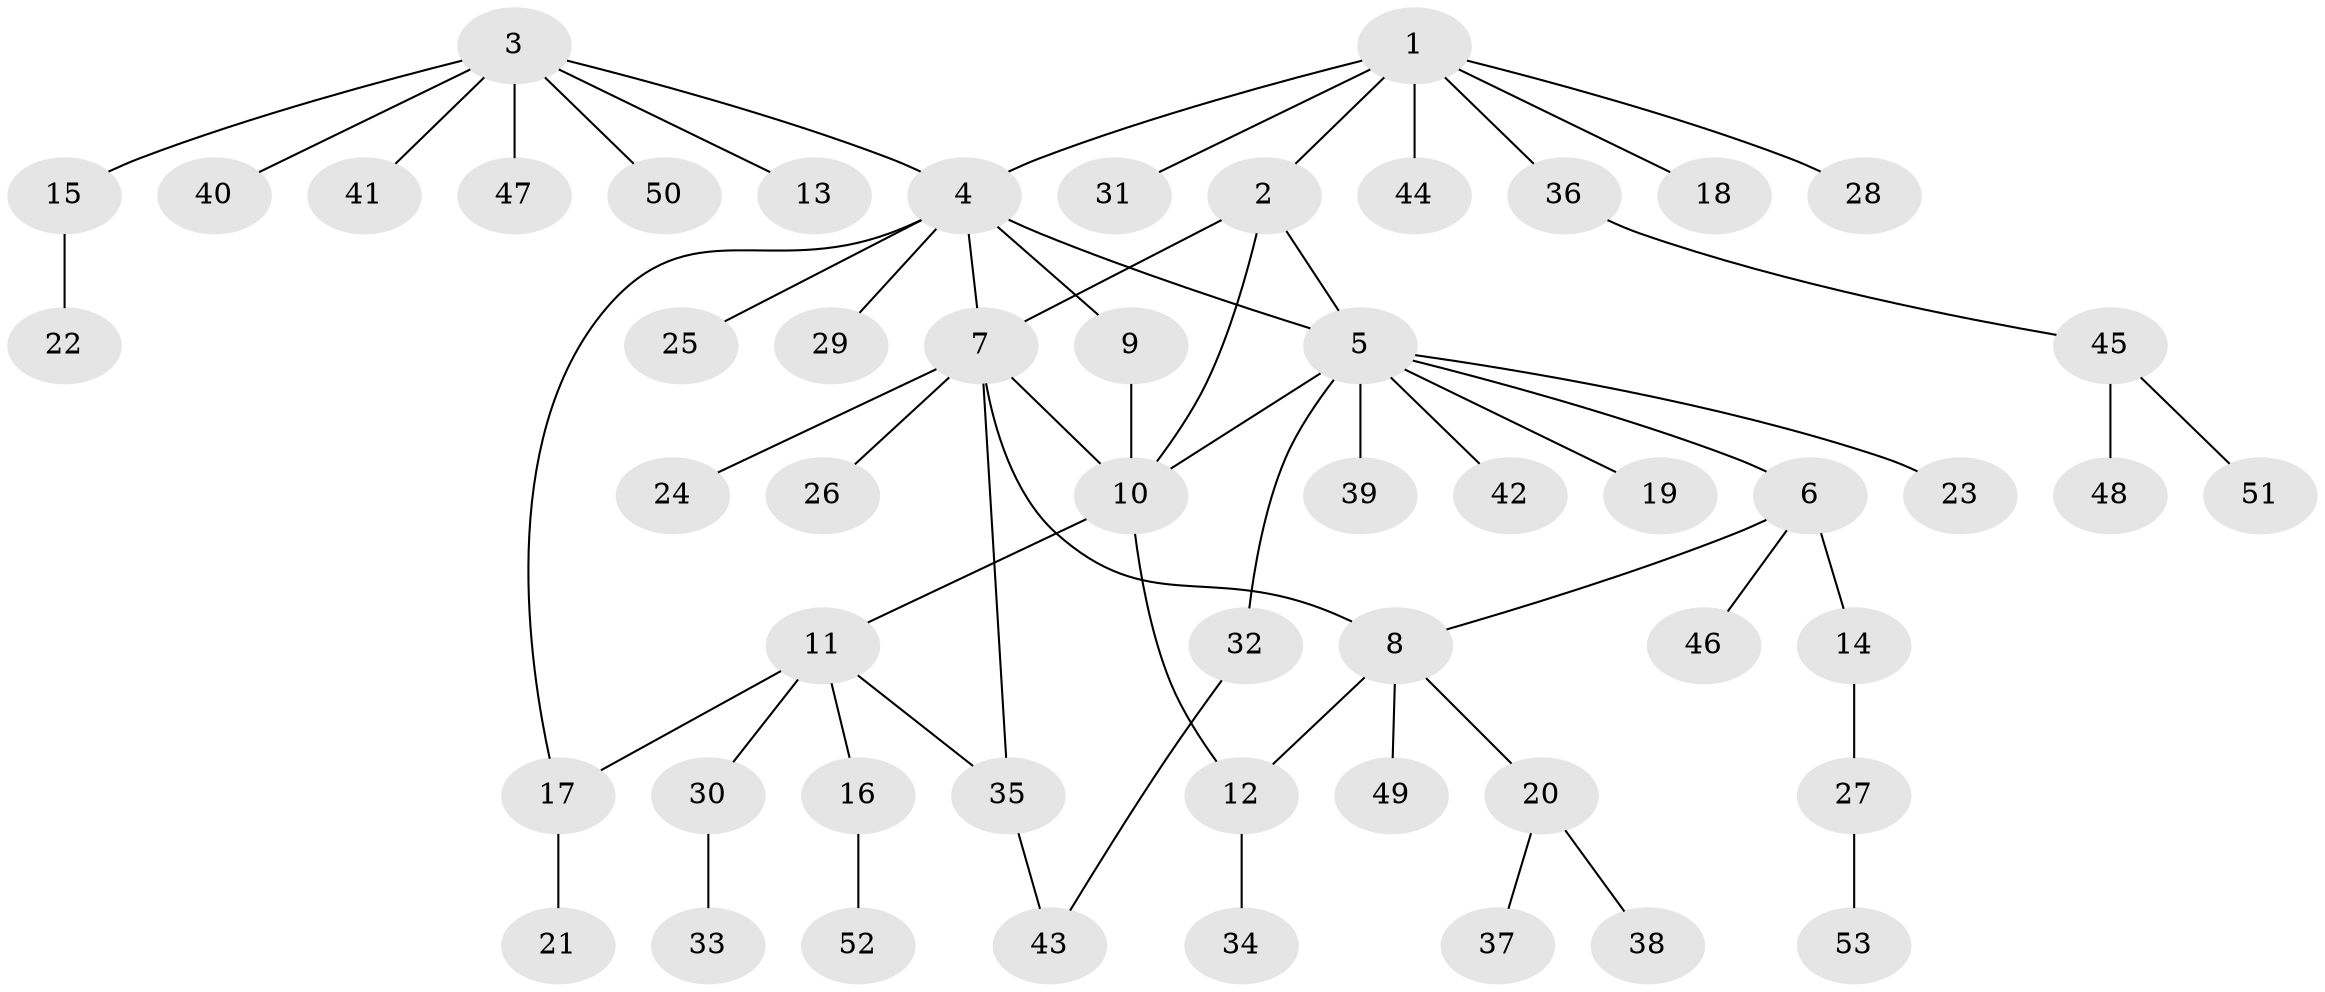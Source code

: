 // Generated by graph-tools (version 1.1) at 2025/26/03/09/25 03:26:45]
// undirected, 53 vertices, 62 edges
graph export_dot {
graph [start="1"]
  node [color=gray90,style=filled];
  1;
  2;
  3;
  4;
  5;
  6;
  7;
  8;
  9;
  10;
  11;
  12;
  13;
  14;
  15;
  16;
  17;
  18;
  19;
  20;
  21;
  22;
  23;
  24;
  25;
  26;
  27;
  28;
  29;
  30;
  31;
  32;
  33;
  34;
  35;
  36;
  37;
  38;
  39;
  40;
  41;
  42;
  43;
  44;
  45;
  46;
  47;
  48;
  49;
  50;
  51;
  52;
  53;
  1 -- 2;
  1 -- 4;
  1 -- 18;
  1 -- 28;
  1 -- 31;
  1 -- 36;
  1 -- 44;
  2 -- 5;
  2 -- 7;
  2 -- 10;
  3 -- 4;
  3 -- 13;
  3 -- 15;
  3 -- 40;
  3 -- 41;
  3 -- 47;
  3 -- 50;
  4 -- 5;
  4 -- 7;
  4 -- 9;
  4 -- 17;
  4 -- 25;
  4 -- 29;
  5 -- 6;
  5 -- 10;
  5 -- 19;
  5 -- 23;
  5 -- 32;
  5 -- 39;
  5 -- 42;
  6 -- 8;
  6 -- 14;
  6 -- 46;
  7 -- 8;
  7 -- 10;
  7 -- 24;
  7 -- 26;
  7 -- 35;
  8 -- 12;
  8 -- 20;
  8 -- 49;
  9 -- 10;
  10 -- 11;
  10 -- 12;
  11 -- 16;
  11 -- 17;
  11 -- 30;
  11 -- 35;
  12 -- 34;
  14 -- 27;
  15 -- 22;
  16 -- 52;
  17 -- 21;
  20 -- 37;
  20 -- 38;
  27 -- 53;
  30 -- 33;
  32 -- 43;
  35 -- 43;
  36 -- 45;
  45 -- 48;
  45 -- 51;
}
